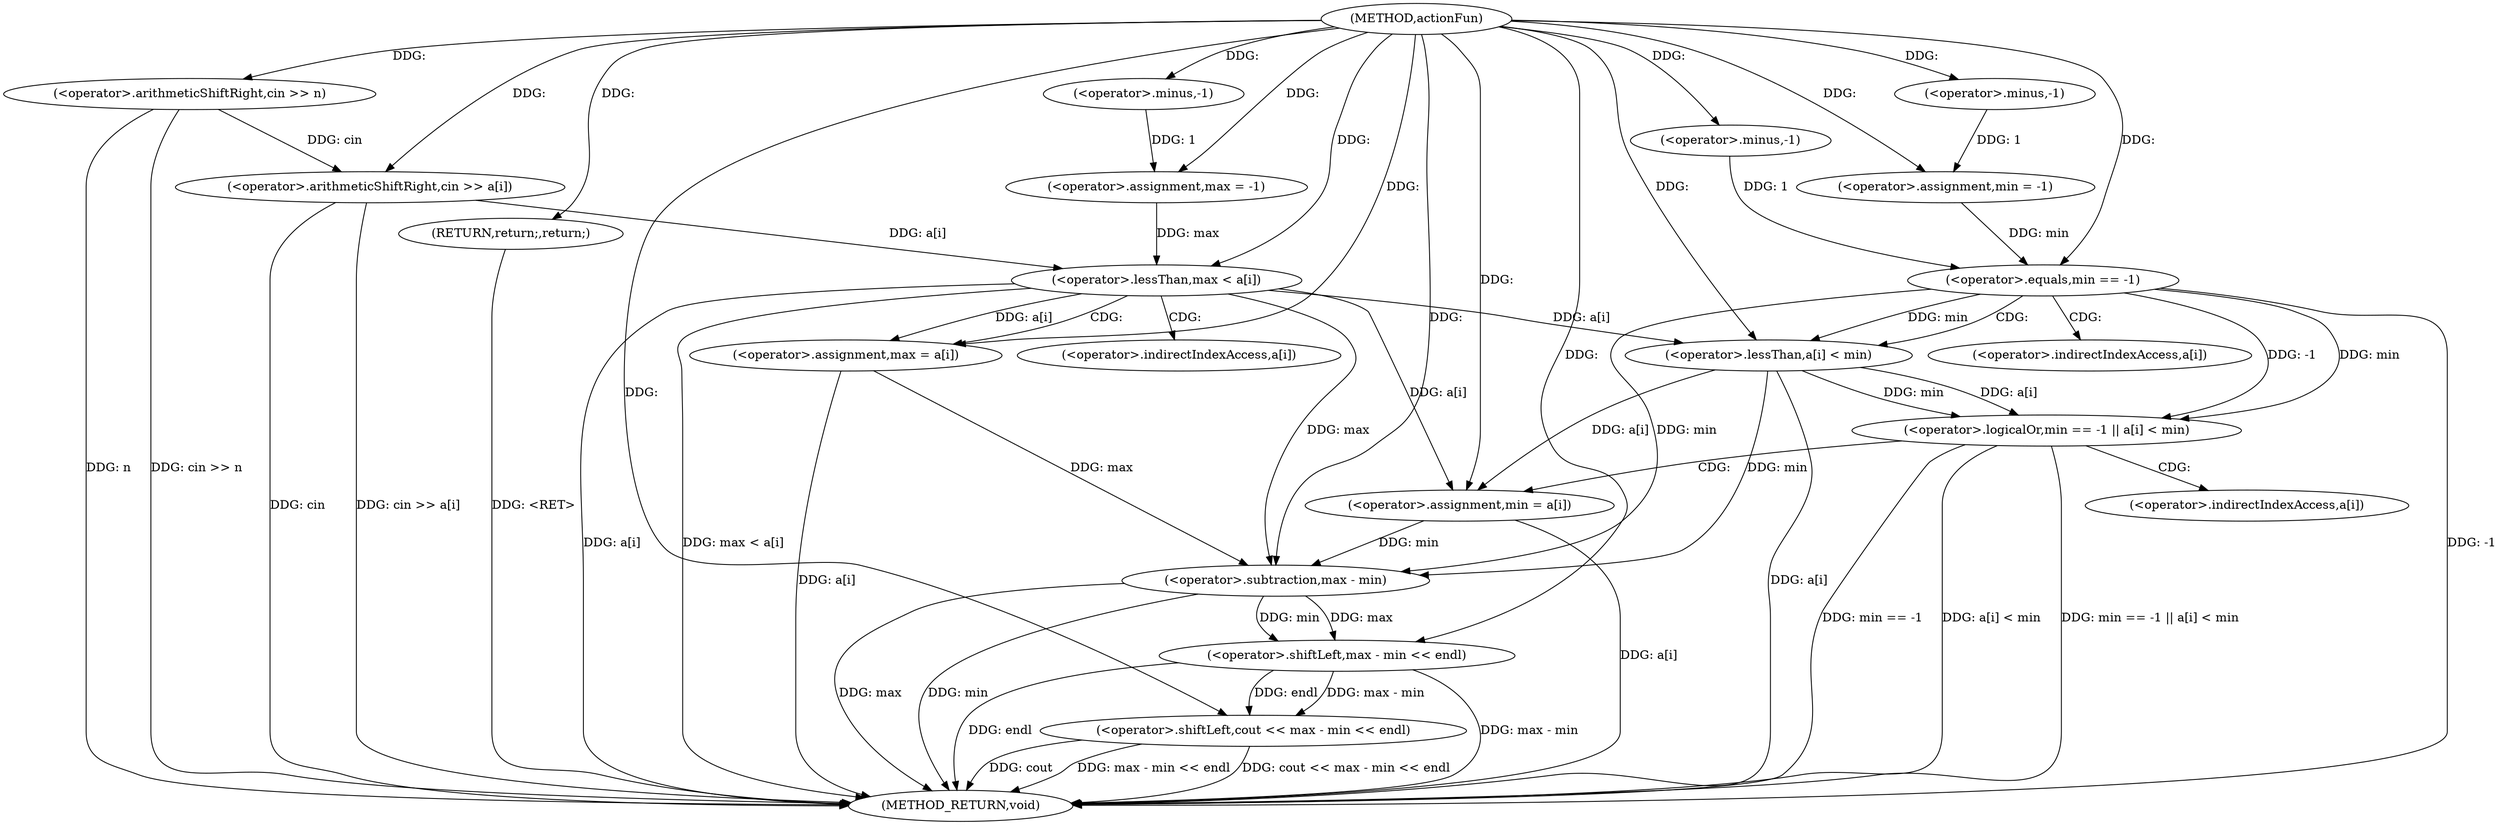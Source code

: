 digraph "actionFun" {  
"1000189" [label = "(METHOD,actionFun)" ]
"1000247" [label = "(METHOD_RETURN,void)" ]
"1000192" [label = "(<operator>.arithmeticShiftRight,cin >> n)" ]
"1000197" [label = "(<operator>.assignment,min = -1)" ]
"1000202" [label = "(<operator>.assignment,max = -1)" ]
"1000239" [label = "(<operator>.shiftLeft,cout << max - min << endl)" ]
"1000246" [label = "(RETURN,return;,return;)" ]
"1000207" [label = "(<operator>.arithmeticShiftRight,cin >> a[i])" ]
"1000199" [label = "(<operator>.minus,-1)" ]
"1000204" [label = "(<operator>.minus,-1)" ]
"1000213" [label = "(<operator>.lessThan,max < a[i])" ]
"1000218" [label = "(<operator>.assignment,max = a[i])" ]
"1000224" [label = "(<operator>.logicalOr,min == -1 || a[i] < min)" ]
"1000234" [label = "(<operator>.assignment,min = a[i])" ]
"1000241" [label = "(<operator>.shiftLeft,max - min << endl)" ]
"1000242" [label = "(<operator>.subtraction,max - min)" ]
"1000225" [label = "(<operator>.equals,min == -1)" ]
"1000229" [label = "(<operator>.lessThan,a[i] < min)" ]
"1000227" [label = "(<operator>.minus,-1)" ]
"1000220" [label = "(<operator>.indirectIndexAccess,a[i])" ]
"1000236" [label = "(<operator>.indirectIndexAccess,a[i])" ]
"1000230" [label = "(<operator>.indirectIndexAccess,a[i])" ]
  "1000192" -> "1000247"  [ label = "DDG: n"] 
  "1000192" -> "1000247"  [ label = "DDG: cin >> n"] 
  "1000207" -> "1000247"  [ label = "DDG: cin"] 
  "1000207" -> "1000247"  [ label = "DDG: cin >> a[i]"] 
  "1000213" -> "1000247"  [ label = "DDG: a[i]"] 
  "1000213" -> "1000247"  [ label = "DDG: max < a[i]"] 
  "1000218" -> "1000247"  [ label = "DDG: a[i]"] 
  "1000225" -> "1000247"  [ label = "DDG: -1"] 
  "1000224" -> "1000247"  [ label = "DDG: min == -1"] 
  "1000229" -> "1000247"  [ label = "DDG: a[i]"] 
  "1000224" -> "1000247"  [ label = "DDG: a[i] < min"] 
  "1000224" -> "1000247"  [ label = "DDG: min == -1 || a[i] < min"] 
  "1000234" -> "1000247"  [ label = "DDG: a[i]"] 
  "1000242" -> "1000247"  [ label = "DDG: max"] 
  "1000242" -> "1000247"  [ label = "DDG: min"] 
  "1000241" -> "1000247"  [ label = "DDG: max - min"] 
  "1000239" -> "1000247"  [ label = "DDG: max - min << endl"] 
  "1000239" -> "1000247"  [ label = "DDG: cout << max - min << endl"] 
  "1000246" -> "1000247"  [ label = "DDG: <RET>"] 
  "1000241" -> "1000247"  [ label = "DDG: endl"] 
  "1000239" -> "1000247"  [ label = "DDG: cout"] 
  "1000199" -> "1000197"  [ label = "DDG: 1"] 
  "1000204" -> "1000202"  [ label = "DDG: 1"] 
  "1000189" -> "1000246"  [ label = "DDG: "] 
  "1000189" -> "1000192"  [ label = "DDG: "] 
  "1000189" -> "1000197"  [ label = "DDG: "] 
  "1000189" -> "1000202"  [ label = "DDG: "] 
  "1000189" -> "1000239"  [ label = "DDG: "] 
  "1000241" -> "1000239"  [ label = "DDG: endl"] 
  "1000241" -> "1000239"  [ label = "DDG: max - min"] 
  "1000189" -> "1000199"  [ label = "DDG: "] 
  "1000189" -> "1000204"  [ label = "DDG: "] 
  "1000192" -> "1000207"  [ label = "DDG: cin"] 
  "1000189" -> "1000207"  [ label = "DDG: "] 
  "1000213" -> "1000218"  [ label = "DDG: a[i]"] 
  "1000213" -> "1000234"  [ label = "DDG: a[i]"] 
  "1000229" -> "1000234"  [ label = "DDG: a[i]"] 
  "1000242" -> "1000241"  [ label = "DDG: max"] 
  "1000242" -> "1000241"  [ label = "DDG: min"] 
  "1000189" -> "1000241"  [ label = "DDG: "] 
  "1000202" -> "1000213"  [ label = "DDG: max"] 
  "1000189" -> "1000213"  [ label = "DDG: "] 
  "1000207" -> "1000213"  [ label = "DDG: a[i]"] 
  "1000189" -> "1000218"  [ label = "DDG: "] 
  "1000225" -> "1000224"  [ label = "DDG: min"] 
  "1000225" -> "1000224"  [ label = "DDG: -1"] 
  "1000229" -> "1000224"  [ label = "DDG: a[i]"] 
  "1000229" -> "1000224"  [ label = "DDG: min"] 
  "1000189" -> "1000234"  [ label = "DDG: "] 
  "1000213" -> "1000242"  [ label = "DDG: max"] 
  "1000218" -> "1000242"  [ label = "DDG: max"] 
  "1000189" -> "1000242"  [ label = "DDG: "] 
  "1000225" -> "1000242"  [ label = "DDG: min"] 
  "1000229" -> "1000242"  [ label = "DDG: min"] 
  "1000234" -> "1000242"  [ label = "DDG: min"] 
  "1000197" -> "1000225"  [ label = "DDG: min"] 
  "1000189" -> "1000225"  [ label = "DDG: "] 
  "1000227" -> "1000225"  [ label = "DDG: 1"] 
  "1000213" -> "1000229"  [ label = "DDG: a[i]"] 
  "1000225" -> "1000229"  [ label = "DDG: min"] 
  "1000189" -> "1000229"  [ label = "DDG: "] 
  "1000189" -> "1000227"  [ label = "DDG: "] 
  "1000213" -> "1000218"  [ label = "CDG: "] 
  "1000213" -> "1000220"  [ label = "CDG: "] 
  "1000224" -> "1000236"  [ label = "CDG: "] 
  "1000224" -> "1000234"  [ label = "CDG: "] 
  "1000225" -> "1000229"  [ label = "CDG: "] 
  "1000225" -> "1000230"  [ label = "CDG: "] 
}
